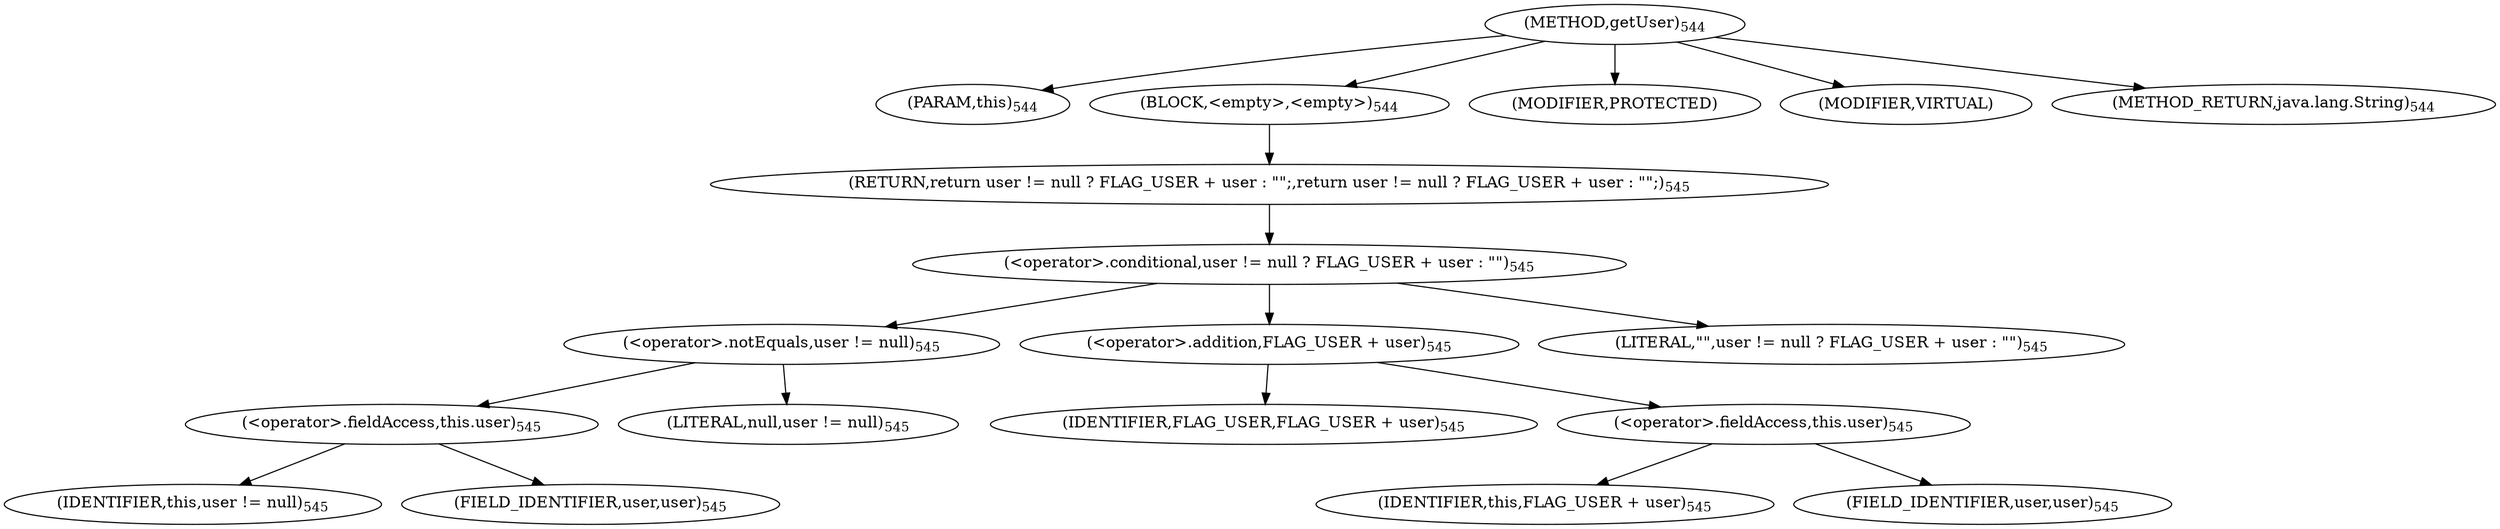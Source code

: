 digraph "getUser" {  
"995" [label = <(METHOD,getUser)<SUB>544</SUB>> ]
"996" [label = <(PARAM,this)<SUB>544</SUB>> ]
"997" [label = <(BLOCK,&lt;empty&gt;,&lt;empty&gt;)<SUB>544</SUB>> ]
"998" [label = <(RETURN,return user != null ? FLAG_USER + user : &quot;&quot;;,return user != null ? FLAG_USER + user : &quot;&quot;;)<SUB>545</SUB>> ]
"999" [label = <(&lt;operator&gt;.conditional,user != null ? FLAG_USER + user : &quot;&quot;)<SUB>545</SUB>> ]
"1000" [label = <(&lt;operator&gt;.notEquals,user != null)<SUB>545</SUB>> ]
"1001" [label = <(&lt;operator&gt;.fieldAccess,this.user)<SUB>545</SUB>> ]
"1002" [label = <(IDENTIFIER,this,user != null)<SUB>545</SUB>> ]
"1003" [label = <(FIELD_IDENTIFIER,user,user)<SUB>545</SUB>> ]
"1004" [label = <(LITERAL,null,user != null)<SUB>545</SUB>> ]
"1005" [label = <(&lt;operator&gt;.addition,FLAG_USER + user)<SUB>545</SUB>> ]
"1006" [label = <(IDENTIFIER,FLAG_USER,FLAG_USER + user)<SUB>545</SUB>> ]
"1007" [label = <(&lt;operator&gt;.fieldAccess,this.user)<SUB>545</SUB>> ]
"1008" [label = <(IDENTIFIER,this,FLAG_USER + user)<SUB>545</SUB>> ]
"1009" [label = <(FIELD_IDENTIFIER,user,user)<SUB>545</SUB>> ]
"1010" [label = <(LITERAL,&quot;&quot;,user != null ? FLAG_USER + user : &quot;&quot;)<SUB>545</SUB>> ]
"1011" [label = <(MODIFIER,PROTECTED)> ]
"1012" [label = <(MODIFIER,VIRTUAL)> ]
"1013" [label = <(METHOD_RETURN,java.lang.String)<SUB>544</SUB>> ]
  "995" -> "996" 
  "995" -> "997" 
  "995" -> "1011" 
  "995" -> "1012" 
  "995" -> "1013" 
  "997" -> "998" 
  "998" -> "999" 
  "999" -> "1000" 
  "999" -> "1005" 
  "999" -> "1010" 
  "1000" -> "1001" 
  "1000" -> "1004" 
  "1001" -> "1002" 
  "1001" -> "1003" 
  "1005" -> "1006" 
  "1005" -> "1007" 
  "1007" -> "1008" 
  "1007" -> "1009" 
}
